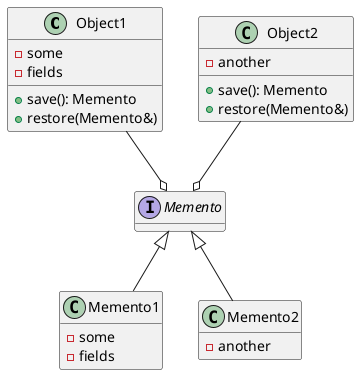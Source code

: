 @startuml
class Object1 {
    -some
    -fields
    +save(): Memento
    +restore(Memento&)
}

class Object2 {
    -another
    +save(): Memento
    +restore(Memento&)
}

interface Memento

class Memento1 {
    -some
    -fields
}

class Memento2 {
    -another
}

Object1 --o Memento
Object2 --o Memento

Memento1 -u-|> Memento
Memento2 -u-|> Memento

hide empty methods
@enduml

